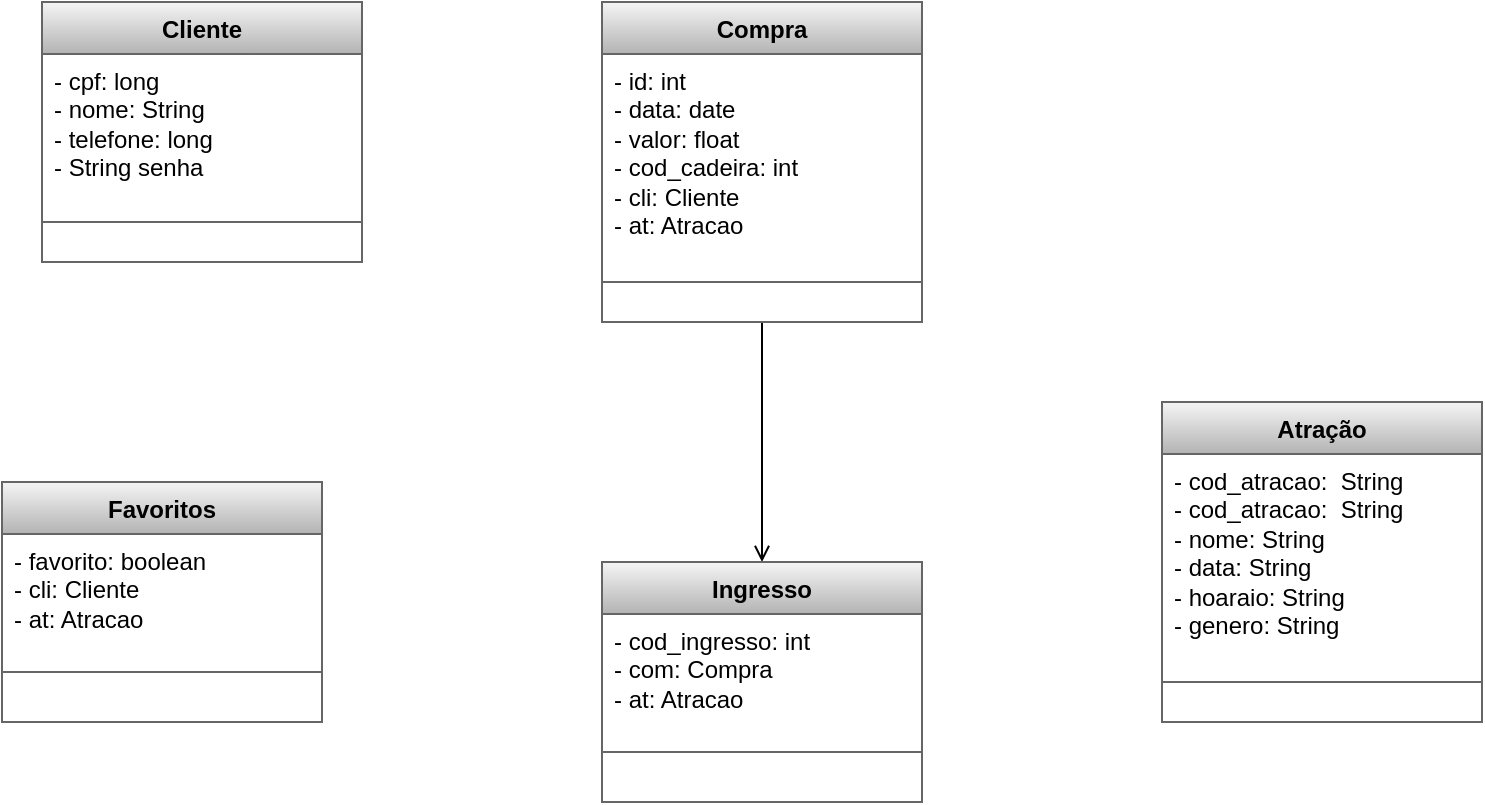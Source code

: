 <mxfile version="21.3.5" type="github">
  <diagram name="Página-1" id="hHZQKaVx3r7QKWwvkuFB">
    <mxGraphModel dx="1114" dy="616" grid="1" gridSize="10" guides="1" tooltips="1" connect="1" arrows="1" fold="1" page="1" pageScale="1" pageWidth="827" pageHeight="1169" math="0" shadow="0">
      <root>
        <mxCell id="0" />
        <mxCell id="1" parent="0" />
        <mxCell id="kRPTSru2SKUkncLZ3vir-1" value="Atração" style="swimlane;fontStyle=1;align=center;verticalAlign=top;childLayout=stackLayout;horizontal=1;startSize=26;horizontalStack=0;resizeParent=1;resizeParentMax=0;resizeLast=0;collapsible=1;marginBottom=0;whiteSpace=wrap;html=1;fillColor=#f5f5f5;gradientColor=#b3b3b3;strokeColor=#666666;" vertex="1" parent="1">
          <mxGeometry x="620" y="240" width="160" height="160" as="geometry" />
        </mxCell>
        <mxCell id="kRPTSru2SKUkncLZ3vir-2" value="- cod_atracao:&amp;nbsp; String&lt;br&gt;- cod_atracao:&amp;nbsp; String&lt;br&gt;- nome: String&lt;br&gt;- data: String&lt;br&gt;- hoaraio: String&amp;nbsp;&lt;br&gt;- genero: String" style="text;strokeColor=none;fillColor=none;align=left;verticalAlign=top;spacingLeft=4;spacingRight=4;overflow=hidden;rotatable=0;points=[[0,0.5],[1,0.5]];portConstraint=eastwest;whiteSpace=wrap;html=1;" vertex="1" parent="kRPTSru2SKUkncLZ3vir-1">
          <mxGeometry y="26" width="160" height="94" as="geometry" />
        </mxCell>
        <mxCell id="kRPTSru2SKUkncLZ3vir-3" value="" style="line;strokeWidth=1;fillColor=none;align=left;verticalAlign=middle;spacingTop=-1;spacingLeft=3;spacingRight=3;rotatable=0;labelPosition=right;points=[];portConstraint=eastwest;strokeColor=inherit;" vertex="1" parent="kRPTSru2SKUkncLZ3vir-1">
          <mxGeometry y="120" width="160" height="40" as="geometry" />
        </mxCell>
        <mxCell id="kRPTSru2SKUkncLZ3vir-5" value="Cliente" style="swimlane;fontStyle=1;align=center;verticalAlign=top;childLayout=stackLayout;horizontal=1;startSize=26;horizontalStack=0;resizeParent=1;resizeParentMax=0;resizeLast=0;collapsible=1;marginBottom=0;whiteSpace=wrap;html=1;fillColor=#f5f5f5;gradientColor=#b3b3b3;strokeColor=#666666;" vertex="1" parent="1">
          <mxGeometry x="60" y="40" width="160" height="130" as="geometry" />
        </mxCell>
        <mxCell id="kRPTSru2SKUkncLZ3vir-6" value="&lt;div&gt;- cpf: long&lt;/div&gt;&lt;div&gt;- nome: String&lt;/div&gt;&lt;div&gt;&lt;span style=&quot;background-color: initial;&quot;&gt;- telefone: long&lt;/span&gt;&lt;/div&gt;&lt;div&gt;&lt;span style=&quot;&quot;&gt;- String senha&lt;/span&gt;&lt;/div&gt;" style="text;strokeColor=none;fillColor=none;align=left;verticalAlign=top;spacingLeft=4;spacingRight=4;overflow=hidden;rotatable=0;points=[[0,0.5],[1,0.5]];portConstraint=eastwest;whiteSpace=wrap;html=1;" vertex="1" parent="kRPTSru2SKUkncLZ3vir-5">
          <mxGeometry y="26" width="160" height="64" as="geometry" />
        </mxCell>
        <mxCell id="kRPTSru2SKUkncLZ3vir-7" value="" style="line;strokeWidth=1;fillColor=none;align=left;verticalAlign=middle;spacingTop=-1;spacingLeft=3;spacingRight=3;rotatable=0;labelPosition=right;points=[];portConstraint=eastwest;strokeColor=inherit;" vertex="1" parent="kRPTSru2SKUkncLZ3vir-5">
          <mxGeometry y="90" width="160" height="40" as="geometry" />
        </mxCell>
        <mxCell id="kRPTSru2SKUkncLZ3vir-9" value="Favoritos" style="swimlane;fontStyle=1;align=center;verticalAlign=top;childLayout=stackLayout;horizontal=1;startSize=26;horizontalStack=0;resizeParent=1;resizeParentMax=0;resizeLast=0;collapsible=1;marginBottom=0;whiteSpace=wrap;html=1;fillColor=#f5f5f5;gradientColor=#b3b3b3;strokeColor=#666666;" vertex="1" parent="1">
          <mxGeometry x="40" y="280" width="160" height="120" as="geometry" />
        </mxCell>
        <mxCell id="kRPTSru2SKUkncLZ3vir-10" value="&lt;div&gt;- favorito: boolean&lt;/div&gt;&lt;div&gt;- cli: Cliente&lt;span style=&quot;&quot;&gt;&lt;/span&gt;&lt;/div&gt;&lt;div&gt;&lt;span style=&quot;white-space: pre;&quot;&gt;- &lt;/span&gt;at: Atracao&lt;/div&gt;" style="text;strokeColor=none;fillColor=none;align=left;verticalAlign=top;spacingLeft=4;spacingRight=4;overflow=hidden;rotatable=0;points=[[0,0.5],[1,0.5]];portConstraint=eastwest;whiteSpace=wrap;html=1;" vertex="1" parent="kRPTSru2SKUkncLZ3vir-9">
          <mxGeometry y="26" width="160" height="44" as="geometry" />
        </mxCell>
        <mxCell id="kRPTSru2SKUkncLZ3vir-11" value="" style="line;strokeWidth=1;fillColor=none;align=left;verticalAlign=middle;spacingTop=-1;spacingLeft=3;spacingRight=3;rotatable=0;labelPosition=right;points=[];portConstraint=eastwest;strokeColor=inherit;" vertex="1" parent="kRPTSru2SKUkncLZ3vir-9">
          <mxGeometry y="70" width="160" height="50" as="geometry" />
        </mxCell>
        <mxCell id="kRPTSru2SKUkncLZ3vir-21" style="edgeStyle=orthogonalEdgeStyle;rounded=0;orthogonalLoop=1;jettySize=auto;html=1;exitX=0.5;exitY=1;exitDx=0;exitDy=0;entryX=0.5;entryY=0;entryDx=0;entryDy=0;endArrow=open;endFill=0;" edge="1" parent="1" source="kRPTSru2SKUkncLZ3vir-13" target="kRPTSru2SKUkncLZ3vir-17">
          <mxGeometry relative="1" as="geometry" />
        </mxCell>
        <mxCell id="kRPTSru2SKUkncLZ3vir-13" value="Compra" style="swimlane;fontStyle=1;align=center;verticalAlign=top;childLayout=stackLayout;horizontal=1;startSize=26;horizontalStack=0;resizeParent=1;resizeParentMax=0;resizeLast=0;collapsible=1;marginBottom=0;whiteSpace=wrap;html=1;fillColor=#f5f5f5;gradientColor=#b3b3b3;strokeColor=#666666;" vertex="1" parent="1">
          <mxGeometry x="340" y="40" width="160" height="160" as="geometry" />
        </mxCell>
        <mxCell id="kRPTSru2SKUkncLZ3vir-14" value="&lt;div&gt;- id: int&amp;nbsp;&lt;/div&gt;&lt;div&gt;&lt;span style=&quot;background-color: initial;&quot;&gt;- data: date&lt;/span&gt;&lt;/div&gt;&lt;div&gt;&lt;span style=&quot;&quot;&gt;&lt;/span&gt;&lt;/div&gt;&lt;div&gt;&lt;span style=&quot;white-space: pre;&quot;&gt;- &lt;/span&gt;valor: float&lt;/div&gt;&lt;div&gt;&lt;span style=&quot;white-space: pre;&quot;&gt;- &lt;/span&gt;cod_cadeira: int&lt;/div&gt;&lt;div&gt;&lt;span style=&quot;white-space: pre;&quot;&gt;- &lt;/span&gt;cli: Cliente&lt;/div&gt;&lt;div&gt;&lt;span style=&quot;background-color: initial;&quot;&gt;- at: Atracao&lt;/span&gt;&lt;/div&gt;" style="text;strokeColor=none;fillColor=none;align=left;verticalAlign=top;spacingLeft=4;spacingRight=4;overflow=hidden;rotatable=0;points=[[0,0.5],[1,0.5]];portConstraint=eastwest;whiteSpace=wrap;html=1;" vertex="1" parent="kRPTSru2SKUkncLZ3vir-13">
          <mxGeometry y="26" width="160" height="94" as="geometry" />
        </mxCell>
        <mxCell id="kRPTSru2SKUkncLZ3vir-15" value="" style="line;strokeWidth=1;fillColor=none;align=left;verticalAlign=middle;spacingTop=-1;spacingLeft=3;spacingRight=3;rotatable=0;labelPosition=right;points=[];portConstraint=eastwest;strokeColor=inherit;" vertex="1" parent="kRPTSru2SKUkncLZ3vir-13">
          <mxGeometry y="120" width="160" height="40" as="geometry" />
        </mxCell>
        <mxCell id="kRPTSru2SKUkncLZ3vir-17" value="Ingresso" style="swimlane;fontStyle=1;align=center;verticalAlign=top;childLayout=stackLayout;horizontal=1;startSize=26;horizontalStack=0;resizeParent=1;resizeParentMax=0;resizeLast=0;collapsible=1;marginBottom=0;whiteSpace=wrap;html=1;fillColor=#f5f5f5;gradientColor=#b3b3b3;strokeColor=#666666;" vertex="1" parent="1">
          <mxGeometry x="340" y="320" width="160" height="120" as="geometry" />
        </mxCell>
        <mxCell id="kRPTSru2SKUkncLZ3vir-18" value="&lt;div&gt;- cod_ingresso: int&lt;/div&gt;&lt;div&gt;&lt;span style=&quot;background-color: initial;&quot;&gt;- com: Compra&lt;/span&gt;&lt;br&gt;&lt;/div&gt;&lt;div&gt;&lt;span style=&quot;white-space: pre;&quot;&gt;- &lt;/span&gt;at: Atracao&lt;/div&gt;" style="text;strokeColor=none;fillColor=none;align=left;verticalAlign=top;spacingLeft=4;spacingRight=4;overflow=hidden;rotatable=0;points=[[0,0.5],[1,0.5]];portConstraint=eastwest;whiteSpace=wrap;html=1;" vertex="1" parent="kRPTSru2SKUkncLZ3vir-17">
          <mxGeometry y="26" width="160" height="44" as="geometry" />
        </mxCell>
        <mxCell id="kRPTSru2SKUkncLZ3vir-19" value="" style="line;strokeWidth=1;fillColor=none;align=left;verticalAlign=middle;spacingTop=-1;spacingLeft=3;spacingRight=3;rotatable=0;labelPosition=right;points=[];portConstraint=eastwest;strokeColor=inherit;" vertex="1" parent="kRPTSru2SKUkncLZ3vir-17">
          <mxGeometry y="70" width="160" height="50" as="geometry" />
        </mxCell>
      </root>
    </mxGraphModel>
  </diagram>
</mxfile>
